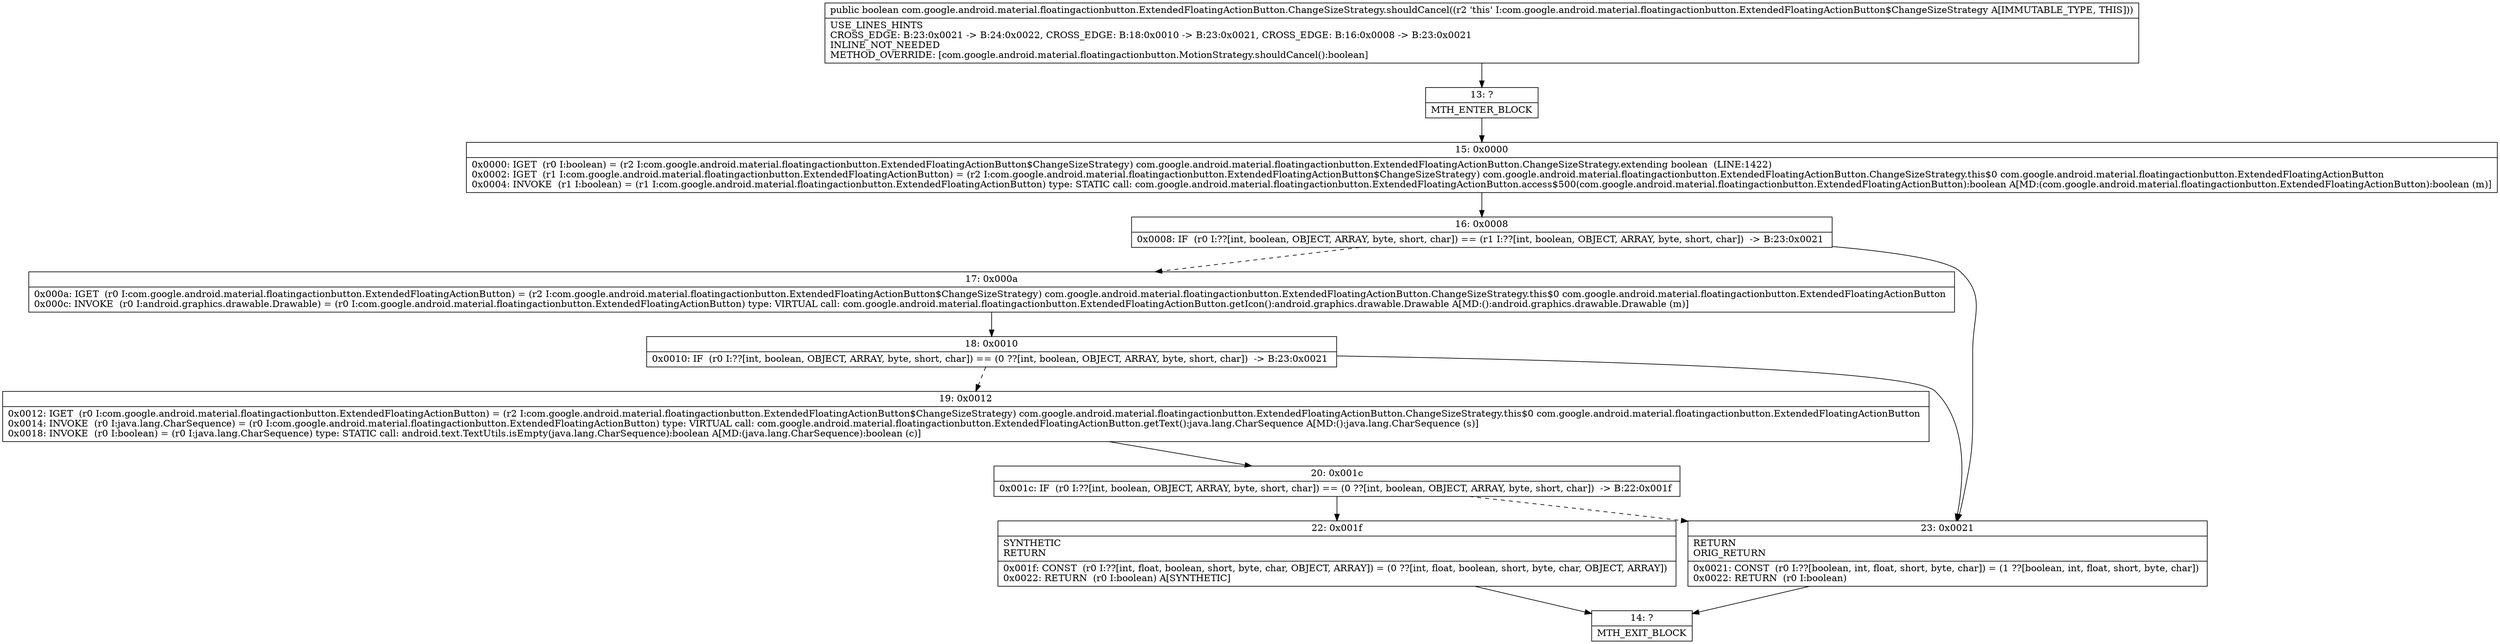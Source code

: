 digraph "CFG forcom.google.android.material.floatingactionbutton.ExtendedFloatingActionButton.ChangeSizeStrategy.shouldCancel()Z" {
Node_13 [shape=record,label="{13\:\ ?|MTH_ENTER_BLOCK\l}"];
Node_15 [shape=record,label="{15\:\ 0x0000|0x0000: IGET  (r0 I:boolean) = (r2 I:com.google.android.material.floatingactionbutton.ExtendedFloatingActionButton$ChangeSizeStrategy) com.google.android.material.floatingactionbutton.ExtendedFloatingActionButton.ChangeSizeStrategy.extending boolean  (LINE:1422)\l0x0002: IGET  (r1 I:com.google.android.material.floatingactionbutton.ExtendedFloatingActionButton) = (r2 I:com.google.android.material.floatingactionbutton.ExtendedFloatingActionButton$ChangeSizeStrategy) com.google.android.material.floatingactionbutton.ExtendedFloatingActionButton.ChangeSizeStrategy.this$0 com.google.android.material.floatingactionbutton.ExtendedFloatingActionButton \l0x0004: INVOKE  (r1 I:boolean) = (r1 I:com.google.android.material.floatingactionbutton.ExtendedFloatingActionButton) type: STATIC call: com.google.android.material.floatingactionbutton.ExtendedFloatingActionButton.access$500(com.google.android.material.floatingactionbutton.ExtendedFloatingActionButton):boolean A[MD:(com.google.android.material.floatingactionbutton.ExtendedFloatingActionButton):boolean (m)]\l}"];
Node_16 [shape=record,label="{16\:\ 0x0008|0x0008: IF  (r0 I:??[int, boolean, OBJECT, ARRAY, byte, short, char]) == (r1 I:??[int, boolean, OBJECT, ARRAY, byte, short, char])  \-\> B:23:0x0021 \l}"];
Node_17 [shape=record,label="{17\:\ 0x000a|0x000a: IGET  (r0 I:com.google.android.material.floatingactionbutton.ExtendedFloatingActionButton) = (r2 I:com.google.android.material.floatingactionbutton.ExtendedFloatingActionButton$ChangeSizeStrategy) com.google.android.material.floatingactionbutton.ExtendedFloatingActionButton.ChangeSizeStrategy.this$0 com.google.android.material.floatingactionbutton.ExtendedFloatingActionButton \l0x000c: INVOKE  (r0 I:android.graphics.drawable.Drawable) = (r0 I:com.google.android.material.floatingactionbutton.ExtendedFloatingActionButton) type: VIRTUAL call: com.google.android.material.floatingactionbutton.ExtendedFloatingActionButton.getIcon():android.graphics.drawable.Drawable A[MD:():android.graphics.drawable.Drawable (m)]\l}"];
Node_18 [shape=record,label="{18\:\ 0x0010|0x0010: IF  (r0 I:??[int, boolean, OBJECT, ARRAY, byte, short, char]) == (0 ??[int, boolean, OBJECT, ARRAY, byte, short, char])  \-\> B:23:0x0021 \l}"];
Node_19 [shape=record,label="{19\:\ 0x0012|0x0012: IGET  (r0 I:com.google.android.material.floatingactionbutton.ExtendedFloatingActionButton) = (r2 I:com.google.android.material.floatingactionbutton.ExtendedFloatingActionButton$ChangeSizeStrategy) com.google.android.material.floatingactionbutton.ExtendedFloatingActionButton.ChangeSizeStrategy.this$0 com.google.android.material.floatingactionbutton.ExtendedFloatingActionButton \l0x0014: INVOKE  (r0 I:java.lang.CharSequence) = (r0 I:com.google.android.material.floatingactionbutton.ExtendedFloatingActionButton) type: VIRTUAL call: com.google.android.material.floatingactionbutton.ExtendedFloatingActionButton.getText():java.lang.CharSequence A[MD:():java.lang.CharSequence (s)]\l0x0018: INVOKE  (r0 I:boolean) = (r0 I:java.lang.CharSequence) type: STATIC call: android.text.TextUtils.isEmpty(java.lang.CharSequence):boolean A[MD:(java.lang.CharSequence):boolean (c)]\l}"];
Node_20 [shape=record,label="{20\:\ 0x001c|0x001c: IF  (r0 I:??[int, boolean, OBJECT, ARRAY, byte, short, char]) == (0 ??[int, boolean, OBJECT, ARRAY, byte, short, char])  \-\> B:22:0x001f \l}"];
Node_22 [shape=record,label="{22\:\ 0x001f|SYNTHETIC\lRETURN\l|0x001f: CONST  (r0 I:??[int, float, boolean, short, byte, char, OBJECT, ARRAY]) = (0 ??[int, float, boolean, short, byte, char, OBJECT, ARRAY]) \l0x0022: RETURN  (r0 I:boolean) A[SYNTHETIC]\l}"];
Node_14 [shape=record,label="{14\:\ ?|MTH_EXIT_BLOCK\l}"];
Node_23 [shape=record,label="{23\:\ 0x0021|RETURN\lORIG_RETURN\l|0x0021: CONST  (r0 I:??[boolean, int, float, short, byte, char]) = (1 ??[boolean, int, float, short, byte, char]) \l0x0022: RETURN  (r0 I:boolean) \l}"];
MethodNode[shape=record,label="{public boolean com.google.android.material.floatingactionbutton.ExtendedFloatingActionButton.ChangeSizeStrategy.shouldCancel((r2 'this' I:com.google.android.material.floatingactionbutton.ExtendedFloatingActionButton$ChangeSizeStrategy A[IMMUTABLE_TYPE, THIS]))  | USE_LINES_HINTS\lCROSS_EDGE: B:23:0x0021 \-\> B:24:0x0022, CROSS_EDGE: B:18:0x0010 \-\> B:23:0x0021, CROSS_EDGE: B:16:0x0008 \-\> B:23:0x0021\lINLINE_NOT_NEEDED\lMETHOD_OVERRIDE: [com.google.android.material.floatingactionbutton.MotionStrategy.shouldCancel():boolean]\l}"];
MethodNode -> Node_13;Node_13 -> Node_15;
Node_15 -> Node_16;
Node_16 -> Node_17[style=dashed];
Node_16 -> Node_23;
Node_17 -> Node_18;
Node_18 -> Node_19[style=dashed];
Node_18 -> Node_23;
Node_19 -> Node_20;
Node_20 -> Node_22;
Node_20 -> Node_23[style=dashed];
Node_22 -> Node_14;
Node_23 -> Node_14;
}

